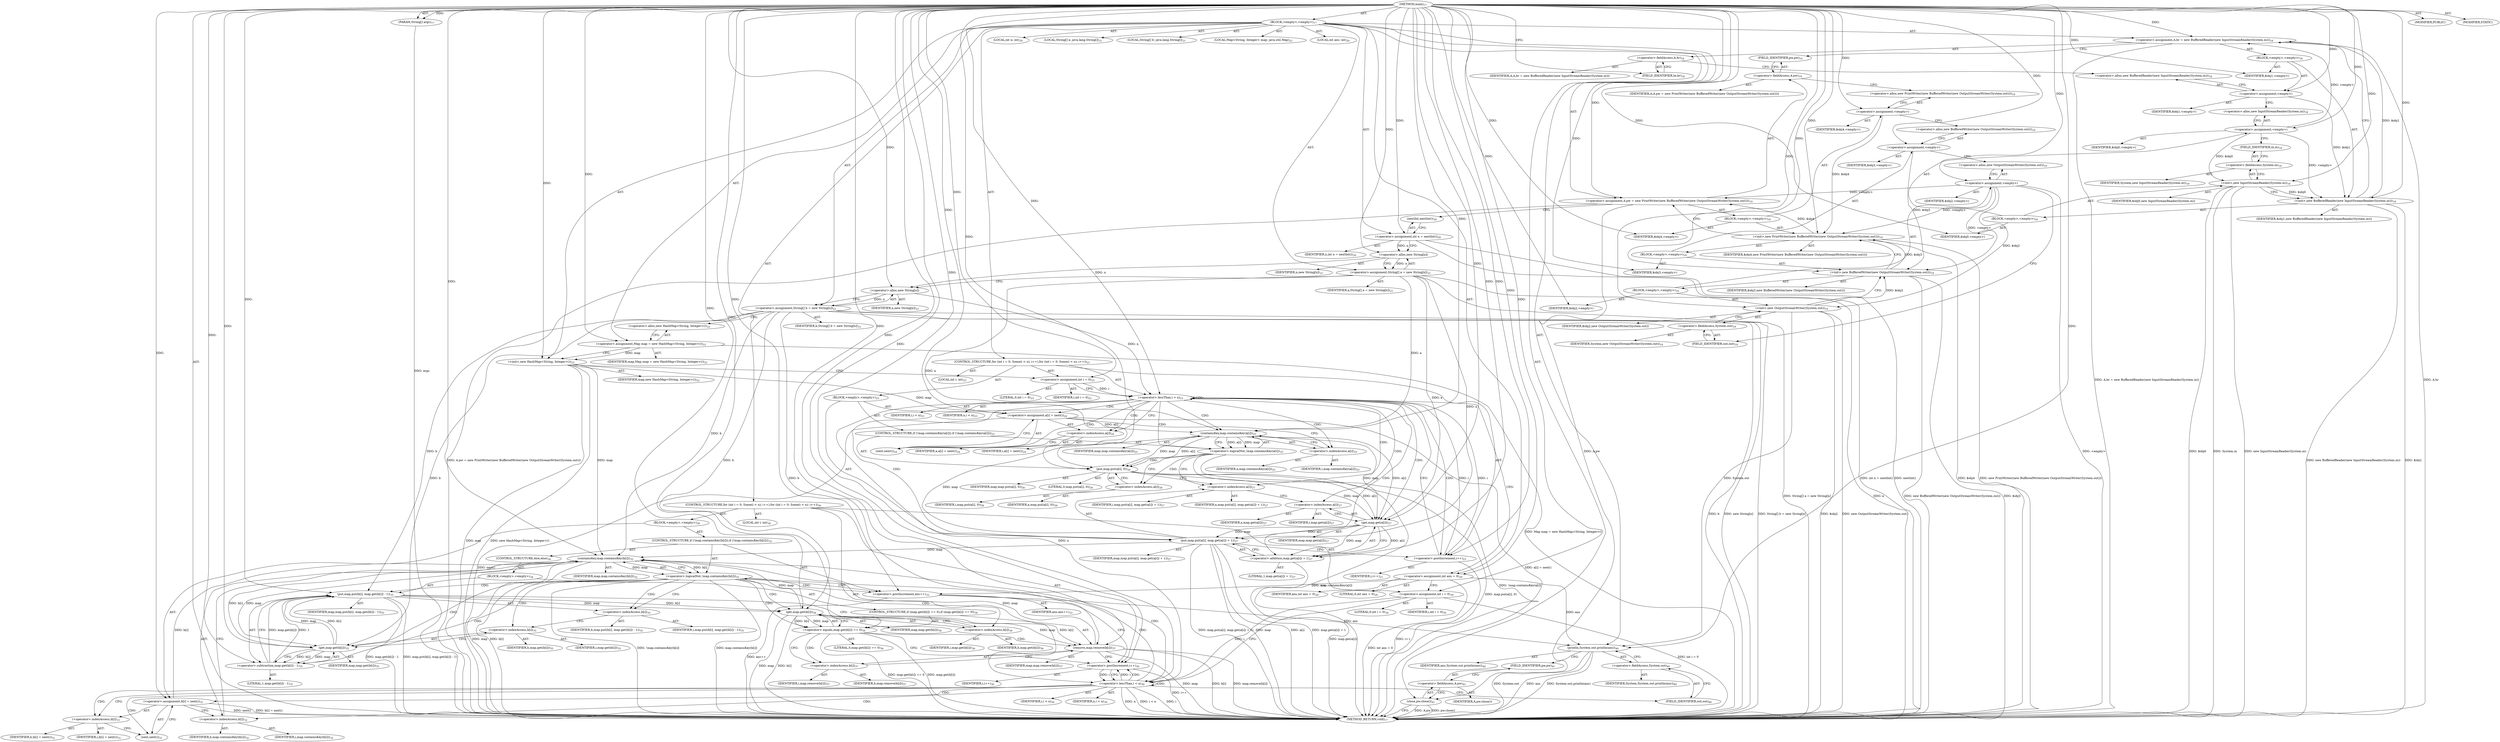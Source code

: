 digraph "main" {  
"25" [label = <(METHOD,main)<SUB>17</SUB>> ]
"26" [label = <(PARAM,String[] args)<SUB>17</SUB>> ]
"27" [label = <(BLOCK,&lt;empty&gt;,&lt;empty&gt;)<SUB>17</SUB>> ]
"28" [label = <(&lt;operator&gt;.assignment,A.br = new BufferedReader(new InputStreamReader(System.in)))<SUB>18</SUB>> ]
"29" [label = <(&lt;operator&gt;.fieldAccess,A.br)<SUB>18</SUB>> ]
"30" [label = <(IDENTIFIER,A,A.br = new BufferedReader(new InputStreamReader(System.in)))> ]
"31" [label = <(FIELD_IDENTIFIER,br,br)<SUB>18</SUB>> ]
"32" [label = <(BLOCK,&lt;empty&gt;,&lt;empty&gt;)<SUB>18</SUB>> ]
"33" [label = <(&lt;operator&gt;.assignment,&lt;empty&gt;)> ]
"34" [label = <(IDENTIFIER,$obj1,&lt;empty&gt;)> ]
"35" [label = <(&lt;operator&gt;.alloc,new BufferedReader(new InputStreamReader(System.in)))<SUB>18</SUB>> ]
"36" [label = <(&lt;init&gt;,new BufferedReader(new InputStreamReader(System.in)))<SUB>18</SUB>> ]
"37" [label = <(IDENTIFIER,$obj1,new BufferedReader(new InputStreamReader(System.in)))> ]
"38" [label = <(BLOCK,&lt;empty&gt;,&lt;empty&gt;)<SUB>18</SUB>> ]
"39" [label = <(&lt;operator&gt;.assignment,&lt;empty&gt;)> ]
"40" [label = <(IDENTIFIER,$obj0,&lt;empty&gt;)> ]
"41" [label = <(&lt;operator&gt;.alloc,new InputStreamReader(System.in))<SUB>18</SUB>> ]
"42" [label = <(&lt;init&gt;,new InputStreamReader(System.in))<SUB>18</SUB>> ]
"43" [label = <(IDENTIFIER,$obj0,new InputStreamReader(System.in))> ]
"44" [label = <(&lt;operator&gt;.fieldAccess,System.in)<SUB>18</SUB>> ]
"45" [label = <(IDENTIFIER,System,new InputStreamReader(System.in))<SUB>18</SUB>> ]
"46" [label = <(FIELD_IDENTIFIER,in,in)<SUB>18</SUB>> ]
"47" [label = <(IDENTIFIER,$obj0,&lt;empty&gt;)> ]
"48" [label = <(IDENTIFIER,$obj1,&lt;empty&gt;)> ]
"49" [label = <(&lt;operator&gt;.assignment,A.pw = new PrintWriter(new BufferedWriter(new OutputStreamWriter(System.out))))<SUB>19</SUB>> ]
"50" [label = <(&lt;operator&gt;.fieldAccess,A.pw)<SUB>19</SUB>> ]
"51" [label = <(IDENTIFIER,A,A.pw = new PrintWriter(new BufferedWriter(new OutputStreamWriter(System.out))))> ]
"52" [label = <(FIELD_IDENTIFIER,pw,pw)<SUB>19</SUB>> ]
"53" [label = <(BLOCK,&lt;empty&gt;,&lt;empty&gt;)<SUB>19</SUB>> ]
"54" [label = <(&lt;operator&gt;.assignment,&lt;empty&gt;)> ]
"55" [label = <(IDENTIFIER,$obj4,&lt;empty&gt;)> ]
"56" [label = <(&lt;operator&gt;.alloc,new PrintWriter(new BufferedWriter(new OutputStreamWriter(System.out))))<SUB>19</SUB>> ]
"57" [label = <(&lt;init&gt;,new PrintWriter(new BufferedWriter(new OutputStreamWriter(System.out))))<SUB>19</SUB>> ]
"58" [label = <(IDENTIFIER,$obj4,new PrintWriter(new BufferedWriter(new OutputStreamWriter(System.out))))> ]
"59" [label = <(BLOCK,&lt;empty&gt;,&lt;empty&gt;)<SUB>19</SUB>> ]
"60" [label = <(&lt;operator&gt;.assignment,&lt;empty&gt;)> ]
"61" [label = <(IDENTIFIER,$obj3,&lt;empty&gt;)> ]
"62" [label = <(&lt;operator&gt;.alloc,new BufferedWriter(new OutputStreamWriter(System.out)))<SUB>19</SUB>> ]
"63" [label = <(&lt;init&gt;,new BufferedWriter(new OutputStreamWriter(System.out)))<SUB>19</SUB>> ]
"64" [label = <(IDENTIFIER,$obj3,new BufferedWriter(new OutputStreamWriter(System.out)))> ]
"65" [label = <(BLOCK,&lt;empty&gt;,&lt;empty&gt;)<SUB>19</SUB>> ]
"66" [label = <(&lt;operator&gt;.assignment,&lt;empty&gt;)> ]
"67" [label = <(IDENTIFIER,$obj2,&lt;empty&gt;)> ]
"68" [label = <(&lt;operator&gt;.alloc,new OutputStreamWriter(System.out))<SUB>19</SUB>> ]
"69" [label = <(&lt;init&gt;,new OutputStreamWriter(System.out))<SUB>19</SUB>> ]
"70" [label = <(IDENTIFIER,$obj2,new OutputStreamWriter(System.out))> ]
"71" [label = <(&lt;operator&gt;.fieldAccess,System.out)<SUB>19</SUB>> ]
"72" [label = <(IDENTIFIER,System,new OutputStreamWriter(System.out))<SUB>19</SUB>> ]
"73" [label = <(FIELD_IDENTIFIER,out,out)<SUB>19</SUB>> ]
"74" [label = <(IDENTIFIER,$obj2,&lt;empty&gt;)> ]
"75" [label = <(IDENTIFIER,$obj3,&lt;empty&gt;)> ]
"76" [label = <(IDENTIFIER,$obj4,&lt;empty&gt;)> ]
"77" [label = <(LOCAL,int n: int)<SUB>20</SUB>> ]
"78" [label = <(&lt;operator&gt;.assignment,int n = nextInt())<SUB>20</SUB>> ]
"79" [label = <(IDENTIFIER,n,int n = nextInt())<SUB>20</SUB>> ]
"80" [label = <(nextInt,nextInt())<SUB>20</SUB>> ]
"81" [label = <(LOCAL,String[] a: java.lang.String[])<SUB>21</SUB>> ]
"82" [label = <(LOCAL,String[] b: java.lang.String[])<SUB>21</SUB>> ]
"83" [label = <(&lt;operator&gt;.assignment,String[] a = new String[n])<SUB>21</SUB>> ]
"84" [label = <(IDENTIFIER,a,String[] a = new String[n])<SUB>21</SUB>> ]
"85" [label = <(&lt;operator&gt;.alloc,new String[n])> ]
"86" [label = <(IDENTIFIER,n,new String[n])<SUB>21</SUB>> ]
"87" [label = <(&lt;operator&gt;.assignment,String[] b = new String[n])<SUB>21</SUB>> ]
"88" [label = <(IDENTIFIER,b,String[] b = new String[n])<SUB>21</SUB>> ]
"89" [label = <(&lt;operator&gt;.alloc,new String[n])> ]
"90" [label = <(IDENTIFIER,n,new String[n])<SUB>21</SUB>> ]
"4" [label = <(LOCAL,Map&lt;String, Integer&gt; map: java.util.Map)<SUB>22</SUB>> ]
"91" [label = <(&lt;operator&gt;.assignment,Map map = new HashMap&lt;String, Integer&gt;())<SUB>22</SUB>> ]
"92" [label = <(IDENTIFIER,map,Map map = new HashMap&lt;String, Integer&gt;())<SUB>22</SUB>> ]
"93" [label = <(&lt;operator&gt;.alloc,new HashMap&lt;String, Integer&gt;())<SUB>22</SUB>> ]
"94" [label = <(&lt;init&gt;,new HashMap&lt;String, Integer&gt;())<SUB>22</SUB>> ]
"3" [label = <(IDENTIFIER,map,new HashMap&lt;String, Integer&gt;())<SUB>22</SUB>> ]
"95" [label = <(CONTROL_STRUCTURE,for (int i = 0; Some(i &lt; n); i++),for (int i = 0; Some(i &lt; n); i++))<SUB>23</SUB>> ]
"96" [label = <(LOCAL,int i: int)<SUB>23</SUB>> ]
"97" [label = <(&lt;operator&gt;.assignment,int i = 0)<SUB>23</SUB>> ]
"98" [label = <(IDENTIFIER,i,int i = 0)<SUB>23</SUB>> ]
"99" [label = <(LITERAL,0,int i = 0)<SUB>23</SUB>> ]
"100" [label = <(&lt;operator&gt;.lessThan,i &lt; n)<SUB>23</SUB>> ]
"101" [label = <(IDENTIFIER,i,i &lt; n)<SUB>23</SUB>> ]
"102" [label = <(IDENTIFIER,n,i &lt; n)<SUB>23</SUB>> ]
"103" [label = <(&lt;operator&gt;.postIncrement,i++)<SUB>23</SUB>> ]
"104" [label = <(IDENTIFIER,i,i++)<SUB>23</SUB>> ]
"105" [label = <(BLOCK,&lt;empty&gt;,&lt;empty&gt;)<SUB>23</SUB>> ]
"106" [label = <(&lt;operator&gt;.assignment,a[i] = next())<SUB>24</SUB>> ]
"107" [label = <(&lt;operator&gt;.indexAccess,a[i])<SUB>24</SUB>> ]
"108" [label = <(IDENTIFIER,a,a[i] = next())<SUB>24</SUB>> ]
"109" [label = <(IDENTIFIER,i,a[i] = next())<SUB>24</SUB>> ]
"110" [label = <(next,next())<SUB>24</SUB>> ]
"111" [label = <(CONTROL_STRUCTURE,if (!map.containsKey(a[i])),if (!map.containsKey(a[i])))<SUB>25</SUB>> ]
"112" [label = <(&lt;operator&gt;.logicalNot,!map.containsKey(a[i]))<SUB>25</SUB>> ]
"113" [label = <(containsKey,map.containsKey(a[i]))<SUB>25</SUB>> ]
"114" [label = <(IDENTIFIER,map,map.containsKey(a[i]))<SUB>25</SUB>> ]
"115" [label = <(&lt;operator&gt;.indexAccess,a[i])<SUB>25</SUB>> ]
"116" [label = <(IDENTIFIER,a,map.containsKey(a[i]))<SUB>25</SUB>> ]
"117" [label = <(IDENTIFIER,i,map.containsKey(a[i]))<SUB>25</SUB>> ]
"118" [label = <(put,map.put(a[i], 0))<SUB>26</SUB>> ]
"119" [label = <(IDENTIFIER,map,map.put(a[i], 0))<SUB>26</SUB>> ]
"120" [label = <(&lt;operator&gt;.indexAccess,a[i])<SUB>26</SUB>> ]
"121" [label = <(IDENTIFIER,a,map.put(a[i], 0))<SUB>26</SUB>> ]
"122" [label = <(IDENTIFIER,i,map.put(a[i], 0))<SUB>26</SUB>> ]
"123" [label = <(LITERAL,0,map.put(a[i], 0))<SUB>26</SUB>> ]
"124" [label = <(put,map.put(a[i], map.get(a[i]) + 1))<SUB>27</SUB>> ]
"125" [label = <(IDENTIFIER,map,map.put(a[i], map.get(a[i]) + 1))<SUB>27</SUB>> ]
"126" [label = <(&lt;operator&gt;.indexAccess,a[i])<SUB>27</SUB>> ]
"127" [label = <(IDENTIFIER,a,map.put(a[i], map.get(a[i]) + 1))<SUB>27</SUB>> ]
"128" [label = <(IDENTIFIER,i,map.put(a[i], map.get(a[i]) + 1))<SUB>27</SUB>> ]
"129" [label = <(&lt;operator&gt;.addition,map.get(a[i]) + 1)<SUB>27</SUB>> ]
"130" [label = <(get,map.get(a[i]))<SUB>27</SUB>> ]
"131" [label = <(IDENTIFIER,map,map.get(a[i]))<SUB>27</SUB>> ]
"132" [label = <(&lt;operator&gt;.indexAccess,a[i])<SUB>27</SUB>> ]
"133" [label = <(IDENTIFIER,a,map.get(a[i]))<SUB>27</SUB>> ]
"134" [label = <(IDENTIFIER,i,map.get(a[i]))<SUB>27</SUB>> ]
"135" [label = <(LITERAL,1,map.get(a[i]) + 1)<SUB>27</SUB>> ]
"136" [label = <(LOCAL,int ans: int)<SUB>29</SUB>> ]
"137" [label = <(&lt;operator&gt;.assignment,int ans = 0)<SUB>29</SUB>> ]
"138" [label = <(IDENTIFIER,ans,int ans = 0)<SUB>29</SUB>> ]
"139" [label = <(LITERAL,0,int ans = 0)<SUB>29</SUB>> ]
"140" [label = <(CONTROL_STRUCTURE,for (int i = 0; Some(i &lt; n); i++),for (int i = 0; Some(i &lt; n); i++))<SUB>30</SUB>> ]
"141" [label = <(LOCAL,int i: int)<SUB>30</SUB>> ]
"142" [label = <(&lt;operator&gt;.assignment,int i = 0)<SUB>30</SUB>> ]
"143" [label = <(IDENTIFIER,i,int i = 0)<SUB>30</SUB>> ]
"144" [label = <(LITERAL,0,int i = 0)<SUB>30</SUB>> ]
"145" [label = <(&lt;operator&gt;.lessThan,i &lt; n)<SUB>30</SUB>> ]
"146" [label = <(IDENTIFIER,i,i &lt; n)<SUB>30</SUB>> ]
"147" [label = <(IDENTIFIER,n,i &lt; n)<SUB>30</SUB>> ]
"148" [label = <(&lt;operator&gt;.postIncrement,i++)<SUB>30</SUB>> ]
"149" [label = <(IDENTIFIER,i,i++)<SUB>30</SUB>> ]
"150" [label = <(BLOCK,&lt;empty&gt;,&lt;empty&gt;)<SUB>30</SUB>> ]
"151" [label = <(&lt;operator&gt;.assignment,b[i] = next())<SUB>31</SUB>> ]
"152" [label = <(&lt;operator&gt;.indexAccess,b[i])<SUB>31</SUB>> ]
"153" [label = <(IDENTIFIER,b,b[i] = next())<SUB>31</SUB>> ]
"154" [label = <(IDENTIFIER,i,b[i] = next())<SUB>31</SUB>> ]
"155" [label = <(next,next())<SUB>31</SUB>> ]
"156" [label = <(CONTROL_STRUCTURE,if (!map.containsKey(b[i])),if (!map.containsKey(b[i])))<SUB>32</SUB>> ]
"157" [label = <(&lt;operator&gt;.logicalNot,!map.containsKey(b[i]))<SUB>32</SUB>> ]
"158" [label = <(containsKey,map.containsKey(b[i]))<SUB>32</SUB>> ]
"159" [label = <(IDENTIFIER,map,map.containsKey(b[i]))<SUB>32</SUB>> ]
"160" [label = <(&lt;operator&gt;.indexAccess,b[i])<SUB>32</SUB>> ]
"161" [label = <(IDENTIFIER,b,map.containsKey(b[i]))<SUB>32</SUB>> ]
"162" [label = <(IDENTIFIER,i,map.containsKey(b[i]))<SUB>32</SUB>> ]
"163" [label = <(&lt;operator&gt;.postIncrement,ans++)<SUB>33</SUB>> ]
"164" [label = <(IDENTIFIER,ans,ans++)<SUB>33</SUB>> ]
"165" [label = <(CONTROL_STRUCTURE,else,else)<SUB>34</SUB>> ]
"166" [label = <(BLOCK,&lt;empty&gt;,&lt;empty&gt;)<SUB>34</SUB>> ]
"167" [label = <(put,map.put(b[i], map.get(b[i]) - 1))<SUB>35</SUB>> ]
"168" [label = <(IDENTIFIER,map,map.put(b[i], map.get(b[i]) - 1))<SUB>35</SUB>> ]
"169" [label = <(&lt;operator&gt;.indexAccess,b[i])<SUB>35</SUB>> ]
"170" [label = <(IDENTIFIER,b,map.put(b[i], map.get(b[i]) - 1))<SUB>35</SUB>> ]
"171" [label = <(IDENTIFIER,i,map.put(b[i], map.get(b[i]) - 1))<SUB>35</SUB>> ]
"172" [label = <(&lt;operator&gt;.subtraction,map.get(b[i]) - 1)<SUB>35</SUB>> ]
"173" [label = <(get,map.get(b[i]))<SUB>35</SUB>> ]
"174" [label = <(IDENTIFIER,map,map.get(b[i]))<SUB>35</SUB>> ]
"175" [label = <(&lt;operator&gt;.indexAccess,b[i])<SUB>35</SUB>> ]
"176" [label = <(IDENTIFIER,b,map.get(b[i]))<SUB>35</SUB>> ]
"177" [label = <(IDENTIFIER,i,map.get(b[i]))<SUB>35</SUB>> ]
"178" [label = <(LITERAL,1,map.get(b[i]) - 1)<SUB>35</SUB>> ]
"179" [label = <(CONTROL_STRUCTURE,if (map.get(b[i]) == 0),if (map.get(b[i]) == 0))<SUB>36</SUB>> ]
"180" [label = <(&lt;operator&gt;.equals,map.get(b[i]) == 0)<SUB>36</SUB>> ]
"181" [label = <(get,map.get(b[i]))<SUB>36</SUB>> ]
"182" [label = <(IDENTIFIER,map,map.get(b[i]))<SUB>36</SUB>> ]
"183" [label = <(&lt;operator&gt;.indexAccess,b[i])<SUB>36</SUB>> ]
"184" [label = <(IDENTIFIER,b,map.get(b[i]))<SUB>36</SUB>> ]
"185" [label = <(IDENTIFIER,i,map.get(b[i]))<SUB>36</SUB>> ]
"186" [label = <(LITERAL,0,map.get(b[i]) == 0)<SUB>36</SUB>> ]
"187" [label = <(remove,map.remove(b[i]))<SUB>37</SUB>> ]
"188" [label = <(IDENTIFIER,map,map.remove(b[i]))<SUB>37</SUB>> ]
"189" [label = <(&lt;operator&gt;.indexAccess,b[i])<SUB>37</SUB>> ]
"190" [label = <(IDENTIFIER,b,map.remove(b[i]))<SUB>37</SUB>> ]
"191" [label = <(IDENTIFIER,i,map.remove(b[i]))<SUB>37</SUB>> ]
"192" [label = <(println,System.out.println(ans))<SUB>40</SUB>> ]
"193" [label = <(&lt;operator&gt;.fieldAccess,System.out)<SUB>40</SUB>> ]
"194" [label = <(IDENTIFIER,System,System.out.println(ans))<SUB>40</SUB>> ]
"195" [label = <(FIELD_IDENTIFIER,out,out)<SUB>40</SUB>> ]
"196" [label = <(IDENTIFIER,ans,System.out.println(ans))<SUB>40</SUB>> ]
"197" [label = <(close,pw.close())<SUB>41</SUB>> ]
"198" [label = <(&lt;operator&gt;.fieldAccess,A.pw)<SUB>41</SUB>> ]
"199" [label = <(IDENTIFIER,A,pw.close())> ]
"200" [label = <(FIELD_IDENTIFIER,pw,pw)<SUB>41</SUB>> ]
"201" [label = <(MODIFIER,PUBLIC)> ]
"202" [label = <(MODIFIER,STATIC)> ]
"203" [label = <(METHOD_RETURN,void)<SUB>17</SUB>> ]
  "25" -> "26"  [ label = "AST: "] 
  "25" -> "27"  [ label = "AST: "] 
  "25" -> "201"  [ label = "AST: "] 
  "25" -> "202"  [ label = "AST: "] 
  "25" -> "203"  [ label = "AST: "] 
  "27" -> "28"  [ label = "AST: "] 
  "27" -> "49"  [ label = "AST: "] 
  "27" -> "77"  [ label = "AST: "] 
  "27" -> "78"  [ label = "AST: "] 
  "27" -> "81"  [ label = "AST: "] 
  "27" -> "82"  [ label = "AST: "] 
  "27" -> "83"  [ label = "AST: "] 
  "27" -> "87"  [ label = "AST: "] 
  "27" -> "4"  [ label = "AST: "] 
  "27" -> "91"  [ label = "AST: "] 
  "27" -> "94"  [ label = "AST: "] 
  "27" -> "95"  [ label = "AST: "] 
  "27" -> "136"  [ label = "AST: "] 
  "27" -> "137"  [ label = "AST: "] 
  "27" -> "140"  [ label = "AST: "] 
  "27" -> "192"  [ label = "AST: "] 
  "27" -> "197"  [ label = "AST: "] 
  "28" -> "29"  [ label = "AST: "] 
  "28" -> "32"  [ label = "AST: "] 
  "29" -> "30"  [ label = "AST: "] 
  "29" -> "31"  [ label = "AST: "] 
  "32" -> "33"  [ label = "AST: "] 
  "32" -> "36"  [ label = "AST: "] 
  "32" -> "48"  [ label = "AST: "] 
  "33" -> "34"  [ label = "AST: "] 
  "33" -> "35"  [ label = "AST: "] 
  "36" -> "37"  [ label = "AST: "] 
  "36" -> "38"  [ label = "AST: "] 
  "38" -> "39"  [ label = "AST: "] 
  "38" -> "42"  [ label = "AST: "] 
  "38" -> "47"  [ label = "AST: "] 
  "39" -> "40"  [ label = "AST: "] 
  "39" -> "41"  [ label = "AST: "] 
  "42" -> "43"  [ label = "AST: "] 
  "42" -> "44"  [ label = "AST: "] 
  "44" -> "45"  [ label = "AST: "] 
  "44" -> "46"  [ label = "AST: "] 
  "49" -> "50"  [ label = "AST: "] 
  "49" -> "53"  [ label = "AST: "] 
  "50" -> "51"  [ label = "AST: "] 
  "50" -> "52"  [ label = "AST: "] 
  "53" -> "54"  [ label = "AST: "] 
  "53" -> "57"  [ label = "AST: "] 
  "53" -> "76"  [ label = "AST: "] 
  "54" -> "55"  [ label = "AST: "] 
  "54" -> "56"  [ label = "AST: "] 
  "57" -> "58"  [ label = "AST: "] 
  "57" -> "59"  [ label = "AST: "] 
  "59" -> "60"  [ label = "AST: "] 
  "59" -> "63"  [ label = "AST: "] 
  "59" -> "75"  [ label = "AST: "] 
  "60" -> "61"  [ label = "AST: "] 
  "60" -> "62"  [ label = "AST: "] 
  "63" -> "64"  [ label = "AST: "] 
  "63" -> "65"  [ label = "AST: "] 
  "65" -> "66"  [ label = "AST: "] 
  "65" -> "69"  [ label = "AST: "] 
  "65" -> "74"  [ label = "AST: "] 
  "66" -> "67"  [ label = "AST: "] 
  "66" -> "68"  [ label = "AST: "] 
  "69" -> "70"  [ label = "AST: "] 
  "69" -> "71"  [ label = "AST: "] 
  "71" -> "72"  [ label = "AST: "] 
  "71" -> "73"  [ label = "AST: "] 
  "78" -> "79"  [ label = "AST: "] 
  "78" -> "80"  [ label = "AST: "] 
  "83" -> "84"  [ label = "AST: "] 
  "83" -> "85"  [ label = "AST: "] 
  "85" -> "86"  [ label = "AST: "] 
  "87" -> "88"  [ label = "AST: "] 
  "87" -> "89"  [ label = "AST: "] 
  "89" -> "90"  [ label = "AST: "] 
  "91" -> "92"  [ label = "AST: "] 
  "91" -> "93"  [ label = "AST: "] 
  "94" -> "3"  [ label = "AST: "] 
  "95" -> "96"  [ label = "AST: "] 
  "95" -> "97"  [ label = "AST: "] 
  "95" -> "100"  [ label = "AST: "] 
  "95" -> "103"  [ label = "AST: "] 
  "95" -> "105"  [ label = "AST: "] 
  "97" -> "98"  [ label = "AST: "] 
  "97" -> "99"  [ label = "AST: "] 
  "100" -> "101"  [ label = "AST: "] 
  "100" -> "102"  [ label = "AST: "] 
  "103" -> "104"  [ label = "AST: "] 
  "105" -> "106"  [ label = "AST: "] 
  "105" -> "111"  [ label = "AST: "] 
  "105" -> "124"  [ label = "AST: "] 
  "106" -> "107"  [ label = "AST: "] 
  "106" -> "110"  [ label = "AST: "] 
  "107" -> "108"  [ label = "AST: "] 
  "107" -> "109"  [ label = "AST: "] 
  "111" -> "112"  [ label = "AST: "] 
  "111" -> "118"  [ label = "AST: "] 
  "112" -> "113"  [ label = "AST: "] 
  "113" -> "114"  [ label = "AST: "] 
  "113" -> "115"  [ label = "AST: "] 
  "115" -> "116"  [ label = "AST: "] 
  "115" -> "117"  [ label = "AST: "] 
  "118" -> "119"  [ label = "AST: "] 
  "118" -> "120"  [ label = "AST: "] 
  "118" -> "123"  [ label = "AST: "] 
  "120" -> "121"  [ label = "AST: "] 
  "120" -> "122"  [ label = "AST: "] 
  "124" -> "125"  [ label = "AST: "] 
  "124" -> "126"  [ label = "AST: "] 
  "124" -> "129"  [ label = "AST: "] 
  "126" -> "127"  [ label = "AST: "] 
  "126" -> "128"  [ label = "AST: "] 
  "129" -> "130"  [ label = "AST: "] 
  "129" -> "135"  [ label = "AST: "] 
  "130" -> "131"  [ label = "AST: "] 
  "130" -> "132"  [ label = "AST: "] 
  "132" -> "133"  [ label = "AST: "] 
  "132" -> "134"  [ label = "AST: "] 
  "137" -> "138"  [ label = "AST: "] 
  "137" -> "139"  [ label = "AST: "] 
  "140" -> "141"  [ label = "AST: "] 
  "140" -> "142"  [ label = "AST: "] 
  "140" -> "145"  [ label = "AST: "] 
  "140" -> "148"  [ label = "AST: "] 
  "140" -> "150"  [ label = "AST: "] 
  "142" -> "143"  [ label = "AST: "] 
  "142" -> "144"  [ label = "AST: "] 
  "145" -> "146"  [ label = "AST: "] 
  "145" -> "147"  [ label = "AST: "] 
  "148" -> "149"  [ label = "AST: "] 
  "150" -> "151"  [ label = "AST: "] 
  "150" -> "156"  [ label = "AST: "] 
  "151" -> "152"  [ label = "AST: "] 
  "151" -> "155"  [ label = "AST: "] 
  "152" -> "153"  [ label = "AST: "] 
  "152" -> "154"  [ label = "AST: "] 
  "156" -> "157"  [ label = "AST: "] 
  "156" -> "163"  [ label = "AST: "] 
  "156" -> "165"  [ label = "AST: "] 
  "157" -> "158"  [ label = "AST: "] 
  "158" -> "159"  [ label = "AST: "] 
  "158" -> "160"  [ label = "AST: "] 
  "160" -> "161"  [ label = "AST: "] 
  "160" -> "162"  [ label = "AST: "] 
  "163" -> "164"  [ label = "AST: "] 
  "165" -> "166"  [ label = "AST: "] 
  "166" -> "167"  [ label = "AST: "] 
  "166" -> "179"  [ label = "AST: "] 
  "167" -> "168"  [ label = "AST: "] 
  "167" -> "169"  [ label = "AST: "] 
  "167" -> "172"  [ label = "AST: "] 
  "169" -> "170"  [ label = "AST: "] 
  "169" -> "171"  [ label = "AST: "] 
  "172" -> "173"  [ label = "AST: "] 
  "172" -> "178"  [ label = "AST: "] 
  "173" -> "174"  [ label = "AST: "] 
  "173" -> "175"  [ label = "AST: "] 
  "175" -> "176"  [ label = "AST: "] 
  "175" -> "177"  [ label = "AST: "] 
  "179" -> "180"  [ label = "AST: "] 
  "179" -> "187"  [ label = "AST: "] 
  "180" -> "181"  [ label = "AST: "] 
  "180" -> "186"  [ label = "AST: "] 
  "181" -> "182"  [ label = "AST: "] 
  "181" -> "183"  [ label = "AST: "] 
  "183" -> "184"  [ label = "AST: "] 
  "183" -> "185"  [ label = "AST: "] 
  "187" -> "188"  [ label = "AST: "] 
  "187" -> "189"  [ label = "AST: "] 
  "189" -> "190"  [ label = "AST: "] 
  "189" -> "191"  [ label = "AST: "] 
  "192" -> "193"  [ label = "AST: "] 
  "192" -> "196"  [ label = "AST: "] 
  "193" -> "194"  [ label = "AST: "] 
  "193" -> "195"  [ label = "AST: "] 
  "197" -> "198"  [ label = "AST: "] 
  "198" -> "199"  [ label = "AST: "] 
  "198" -> "200"  [ label = "AST: "] 
  "28" -> "52"  [ label = "CFG: "] 
  "49" -> "80"  [ label = "CFG: "] 
  "78" -> "85"  [ label = "CFG: "] 
  "83" -> "89"  [ label = "CFG: "] 
  "87" -> "93"  [ label = "CFG: "] 
  "91" -> "94"  [ label = "CFG: "] 
  "94" -> "97"  [ label = "CFG: "] 
  "137" -> "142"  [ label = "CFG: "] 
  "192" -> "200"  [ label = "CFG: "] 
  "197" -> "203"  [ label = "CFG: "] 
  "29" -> "35"  [ label = "CFG: "] 
  "50" -> "56"  [ label = "CFG: "] 
  "80" -> "78"  [ label = "CFG: "] 
  "85" -> "83"  [ label = "CFG: "] 
  "89" -> "87"  [ label = "CFG: "] 
  "93" -> "91"  [ label = "CFG: "] 
  "97" -> "100"  [ label = "CFG: "] 
  "100" -> "107"  [ label = "CFG: "] 
  "100" -> "137"  [ label = "CFG: "] 
  "103" -> "100"  [ label = "CFG: "] 
  "142" -> "145"  [ label = "CFG: "] 
  "145" -> "152"  [ label = "CFG: "] 
  "145" -> "195"  [ label = "CFG: "] 
  "148" -> "145"  [ label = "CFG: "] 
  "193" -> "192"  [ label = "CFG: "] 
  "198" -> "197"  [ label = "CFG: "] 
  "31" -> "29"  [ label = "CFG: "] 
  "33" -> "41"  [ label = "CFG: "] 
  "36" -> "28"  [ label = "CFG: "] 
  "52" -> "50"  [ label = "CFG: "] 
  "54" -> "62"  [ label = "CFG: "] 
  "57" -> "49"  [ label = "CFG: "] 
  "106" -> "115"  [ label = "CFG: "] 
  "124" -> "103"  [ label = "CFG: "] 
  "151" -> "160"  [ label = "CFG: "] 
  "195" -> "193"  [ label = "CFG: "] 
  "200" -> "198"  [ label = "CFG: "] 
  "35" -> "33"  [ label = "CFG: "] 
  "56" -> "54"  [ label = "CFG: "] 
  "107" -> "110"  [ label = "CFG: "] 
  "110" -> "106"  [ label = "CFG: "] 
  "112" -> "120"  [ label = "CFG: "] 
  "112" -> "126"  [ label = "CFG: "] 
  "118" -> "126"  [ label = "CFG: "] 
  "126" -> "132"  [ label = "CFG: "] 
  "129" -> "124"  [ label = "CFG: "] 
  "152" -> "155"  [ label = "CFG: "] 
  "155" -> "151"  [ label = "CFG: "] 
  "157" -> "163"  [ label = "CFG: "] 
  "157" -> "169"  [ label = "CFG: "] 
  "163" -> "148"  [ label = "CFG: "] 
  "39" -> "46"  [ label = "CFG: "] 
  "42" -> "36"  [ label = "CFG: "] 
  "60" -> "68"  [ label = "CFG: "] 
  "63" -> "57"  [ label = "CFG: "] 
  "113" -> "112"  [ label = "CFG: "] 
  "120" -> "118"  [ label = "CFG: "] 
  "130" -> "129"  [ label = "CFG: "] 
  "158" -> "157"  [ label = "CFG: "] 
  "41" -> "39"  [ label = "CFG: "] 
  "44" -> "42"  [ label = "CFG: "] 
  "62" -> "60"  [ label = "CFG: "] 
  "115" -> "113"  [ label = "CFG: "] 
  "132" -> "130"  [ label = "CFG: "] 
  "160" -> "158"  [ label = "CFG: "] 
  "167" -> "183"  [ label = "CFG: "] 
  "46" -> "44"  [ label = "CFG: "] 
  "66" -> "73"  [ label = "CFG: "] 
  "69" -> "63"  [ label = "CFG: "] 
  "169" -> "175"  [ label = "CFG: "] 
  "172" -> "167"  [ label = "CFG: "] 
  "180" -> "189"  [ label = "CFG: "] 
  "180" -> "148"  [ label = "CFG: "] 
  "187" -> "148"  [ label = "CFG: "] 
  "68" -> "66"  [ label = "CFG: "] 
  "71" -> "69"  [ label = "CFG: "] 
  "173" -> "172"  [ label = "CFG: "] 
  "181" -> "180"  [ label = "CFG: "] 
  "189" -> "187"  [ label = "CFG: "] 
  "73" -> "71"  [ label = "CFG: "] 
  "175" -> "173"  [ label = "CFG: "] 
  "183" -> "181"  [ label = "CFG: "] 
  "25" -> "31"  [ label = "CFG: "] 
  "26" -> "203"  [ label = "DDG: args"] 
  "28" -> "203"  [ label = "DDG: A.br"] 
  "36" -> "203"  [ label = "DDG: $obj1"] 
  "42" -> "203"  [ label = "DDG: $obj0"] 
  "42" -> "203"  [ label = "DDG: System.in"] 
  "42" -> "203"  [ label = "DDG: new InputStreamReader(System.in)"] 
  "36" -> "203"  [ label = "DDG: new BufferedReader(new InputStreamReader(System.in))"] 
  "28" -> "203"  [ label = "DDG: A.br = new BufferedReader(new InputStreamReader(System.in))"] 
  "57" -> "203"  [ label = "DDG: $obj4"] 
  "63" -> "203"  [ label = "DDG: $obj3"] 
  "66" -> "203"  [ label = "DDG: &lt;empty&gt;"] 
  "69" -> "203"  [ label = "DDG: $obj2"] 
  "69" -> "203"  [ label = "DDG: new OutputStreamWriter(System.out)"] 
  "63" -> "203"  [ label = "DDG: new BufferedWriter(new OutputStreamWriter(System.out))"] 
  "57" -> "203"  [ label = "DDG: new PrintWriter(new BufferedWriter(new OutputStreamWriter(System.out)))"] 
  "49" -> "203"  [ label = "DDG: A.pw = new PrintWriter(new BufferedWriter(new OutputStreamWriter(System.out)))"] 
  "78" -> "203"  [ label = "DDG: nextInt()"] 
  "78" -> "203"  [ label = "DDG: int n = nextInt()"] 
  "83" -> "203"  [ label = "DDG: a"] 
  "83" -> "203"  [ label = "DDG: String[] a = new String[n]"] 
  "87" -> "203"  [ label = "DDG: b"] 
  "87" -> "203"  [ label = "DDG: new String[n]"] 
  "87" -> "203"  [ label = "DDG: String[] b = new String[n]"] 
  "91" -> "203"  [ label = "DDG: Map map = new HashMap&lt;String, Integer&gt;()"] 
  "94" -> "203"  [ label = "DDG: map"] 
  "94" -> "203"  [ label = "DDG: new HashMap&lt;String, Integer&gt;()"] 
  "137" -> "203"  [ label = "DDG: int ans = 0"] 
  "142" -> "203"  [ label = "DDG: int i = 0"] 
  "145" -> "203"  [ label = "DDG: i"] 
  "145" -> "203"  [ label = "DDG: n"] 
  "145" -> "203"  [ label = "DDG: i &lt; n"] 
  "192" -> "203"  [ label = "DDG: System.out"] 
  "192" -> "203"  [ label = "DDG: ans"] 
  "192" -> "203"  [ label = "DDG: System.out.println(ans)"] 
  "197" -> "203"  [ label = "DDG: A.pw"] 
  "197" -> "203"  [ label = "DDG: pw.close()"] 
  "151" -> "203"  [ label = "DDG: next()"] 
  "151" -> "203"  [ label = "DDG: b[i] = next()"] 
  "158" -> "203"  [ label = "DDG: map"] 
  "158" -> "203"  [ label = "DDG: b[i]"] 
  "157" -> "203"  [ label = "DDG: map.containsKey(b[i])"] 
  "157" -> "203"  [ label = "DDG: !map.containsKey(b[i])"] 
  "167" -> "203"  [ label = "DDG: map.get(b[i]) - 1"] 
  "167" -> "203"  [ label = "DDG: map.put(b[i], map.get(b[i]) - 1)"] 
  "181" -> "203"  [ label = "DDG: map"] 
  "181" -> "203"  [ label = "DDG: b[i]"] 
  "180" -> "203"  [ label = "DDG: map.get(b[i])"] 
  "180" -> "203"  [ label = "DDG: map.get(b[i]) == 0"] 
  "187" -> "203"  [ label = "DDG: map"] 
  "187" -> "203"  [ label = "DDG: b[i]"] 
  "187" -> "203"  [ label = "DDG: map.remove(b[i])"] 
  "163" -> "203"  [ label = "DDG: ans++"] 
  "148" -> "203"  [ label = "DDG: i++"] 
  "106" -> "203"  [ label = "DDG: next()"] 
  "106" -> "203"  [ label = "DDG: a[i] = next()"] 
  "112" -> "203"  [ label = "DDG: map.containsKey(a[i])"] 
  "112" -> "203"  [ label = "DDG: !map.containsKey(a[i])"] 
  "118" -> "203"  [ label = "DDG: map.put(a[i], 0)"] 
  "124" -> "203"  [ label = "DDG: map"] 
  "124" -> "203"  [ label = "DDG: a[i]"] 
  "129" -> "203"  [ label = "DDG: map.get(a[i])"] 
  "124" -> "203"  [ label = "DDG: map.get(a[i]) + 1"] 
  "124" -> "203"  [ label = "DDG: map.put(a[i], map.get(a[i]) + 1)"] 
  "103" -> "203"  [ label = "DDG: i++"] 
  "25" -> "26"  [ label = "DDG: "] 
  "39" -> "28"  [ label = "DDG: &lt;empty&gt;"] 
  "36" -> "28"  [ label = "DDG: $obj1"] 
  "25" -> "28"  [ label = "DDG: "] 
  "66" -> "49"  [ label = "DDG: &lt;empty&gt;"] 
  "57" -> "49"  [ label = "DDG: $obj4"] 
  "25" -> "49"  [ label = "DDG: "] 
  "25" -> "78"  [ label = "DDG: "] 
  "85" -> "83"  [ label = "DDG: n"] 
  "89" -> "87"  [ label = "DDG: n"] 
  "25" -> "91"  [ label = "DDG: "] 
  "25" -> "137"  [ label = "DDG: "] 
  "91" -> "94"  [ label = "DDG: map"] 
  "25" -> "94"  [ label = "DDG: "] 
  "25" -> "97"  [ label = "DDG: "] 
  "25" -> "142"  [ label = "DDG: "] 
  "69" -> "192"  [ label = "DDG: System.out"] 
  "137" -> "192"  [ label = "DDG: ans"] 
  "163" -> "192"  [ label = "DDG: ans"] 
  "25" -> "192"  [ label = "DDG: "] 
  "49" -> "197"  [ label = "DDG: A.pw"] 
  "25" -> "33"  [ label = "DDG: "] 
  "25" -> "48"  [ label = "DDG: "] 
  "25" -> "54"  [ label = "DDG: "] 
  "25" -> "76"  [ label = "DDG: "] 
  "78" -> "85"  [ label = "DDG: n"] 
  "25" -> "85"  [ label = "DDG: "] 
  "85" -> "89"  [ label = "DDG: n"] 
  "25" -> "89"  [ label = "DDG: "] 
  "97" -> "100"  [ label = "DDG: i"] 
  "103" -> "100"  [ label = "DDG: i"] 
  "25" -> "100"  [ label = "DDG: "] 
  "89" -> "100"  [ label = "DDG: n"] 
  "100" -> "103"  [ label = "DDG: i"] 
  "25" -> "103"  [ label = "DDG: "] 
  "25" -> "106"  [ label = "DDG: "] 
  "142" -> "145"  [ label = "DDG: i"] 
  "148" -> "145"  [ label = "DDG: i"] 
  "25" -> "145"  [ label = "DDG: "] 
  "100" -> "145"  [ label = "DDG: n"] 
  "145" -> "148"  [ label = "DDG: i"] 
  "25" -> "148"  [ label = "DDG: "] 
  "25" -> "151"  [ label = "DDG: "] 
  "33" -> "36"  [ label = "DDG: $obj1"] 
  "25" -> "36"  [ label = "DDG: "] 
  "39" -> "36"  [ label = "DDG: &lt;empty&gt;"] 
  "42" -> "36"  [ label = "DDG: $obj0"] 
  "54" -> "57"  [ label = "DDG: $obj4"] 
  "25" -> "57"  [ label = "DDG: "] 
  "66" -> "57"  [ label = "DDG: &lt;empty&gt;"] 
  "63" -> "57"  [ label = "DDG: $obj3"] 
  "130" -> "124"  [ label = "DDG: map"] 
  "25" -> "124"  [ label = "DDG: "] 
  "83" -> "124"  [ label = "DDG: a"] 
  "130" -> "124"  [ label = "DDG: a[i]"] 
  "25" -> "39"  [ label = "DDG: "] 
  "25" -> "47"  [ label = "DDG: "] 
  "25" -> "60"  [ label = "DDG: "] 
  "25" -> "75"  [ label = "DDG: "] 
  "113" -> "112"  [ label = "DDG: map"] 
  "113" -> "112"  [ label = "DDG: a[i]"] 
  "113" -> "118"  [ label = "DDG: map"] 
  "25" -> "118"  [ label = "DDG: "] 
  "83" -> "118"  [ label = "DDG: a"] 
  "113" -> "118"  [ label = "DDG: a[i]"] 
  "130" -> "129"  [ label = "DDG: map"] 
  "130" -> "129"  [ label = "DDG: a[i]"] 
  "25" -> "129"  [ label = "DDG: "] 
  "158" -> "157"  [ label = "DDG: map"] 
  "158" -> "157"  [ label = "DDG: b[i]"] 
  "137" -> "163"  [ label = "DDG: ans"] 
  "25" -> "163"  [ label = "DDG: "] 
  "39" -> "42"  [ label = "DDG: $obj0"] 
  "25" -> "42"  [ label = "DDG: "] 
  "60" -> "63"  [ label = "DDG: $obj3"] 
  "25" -> "63"  [ label = "DDG: "] 
  "66" -> "63"  [ label = "DDG: &lt;empty&gt;"] 
  "69" -> "63"  [ label = "DDG: $obj2"] 
  "94" -> "113"  [ label = "DDG: map"] 
  "124" -> "113"  [ label = "DDG: map"] 
  "25" -> "113"  [ label = "DDG: "] 
  "83" -> "113"  [ label = "DDG: a"] 
  "106" -> "113"  [ label = "DDG: a[i]"] 
  "113" -> "130"  [ label = "DDG: map"] 
  "118" -> "130"  [ label = "DDG: map"] 
  "25" -> "130"  [ label = "DDG: "] 
  "83" -> "130"  [ label = "DDG: a"] 
  "113" -> "130"  [ label = "DDG: a[i]"] 
  "118" -> "130"  [ label = "DDG: a[i]"] 
  "94" -> "158"  [ label = "DDG: map"] 
  "181" -> "158"  [ label = "DDG: map"] 
  "187" -> "158"  [ label = "DDG: map"] 
  "124" -> "158"  [ label = "DDG: map"] 
  "25" -> "158"  [ label = "DDG: "] 
  "87" -> "158"  [ label = "DDG: b"] 
  "151" -> "158"  [ label = "DDG: b[i]"] 
  "25" -> "66"  [ label = "DDG: "] 
  "25" -> "74"  [ label = "DDG: "] 
  "173" -> "167"  [ label = "DDG: map"] 
  "25" -> "167"  [ label = "DDG: "] 
  "87" -> "167"  [ label = "DDG: b"] 
  "173" -> "167"  [ label = "DDG: b[i]"] 
  "172" -> "167"  [ label = "DDG: map.get(b[i])"] 
  "172" -> "167"  [ label = "DDG: 1"] 
  "66" -> "69"  [ label = "DDG: $obj2"] 
  "25" -> "69"  [ label = "DDG: "] 
  "173" -> "172"  [ label = "DDG: map"] 
  "173" -> "172"  [ label = "DDG: b[i]"] 
  "25" -> "172"  [ label = "DDG: "] 
  "181" -> "180"  [ label = "DDG: map"] 
  "181" -> "180"  [ label = "DDG: b[i]"] 
  "25" -> "180"  [ label = "DDG: "] 
  "181" -> "187"  [ label = "DDG: map"] 
  "25" -> "187"  [ label = "DDG: "] 
  "87" -> "187"  [ label = "DDG: b"] 
  "181" -> "187"  [ label = "DDG: b[i]"] 
  "158" -> "173"  [ label = "DDG: map"] 
  "25" -> "173"  [ label = "DDG: "] 
  "87" -> "173"  [ label = "DDG: b"] 
  "158" -> "173"  [ label = "DDG: b[i]"] 
  "167" -> "181"  [ label = "DDG: map"] 
  "25" -> "181"  [ label = "DDG: "] 
  "87" -> "181"  [ label = "DDG: b"] 
  "167" -> "181"  [ label = "DDG: b[i]"] 
  "100" -> "107"  [ label = "CDG: "] 
  "100" -> "115"  [ label = "CDG: "] 
  "100" -> "113"  [ label = "CDG: "] 
  "100" -> "103"  [ label = "CDG: "] 
  "100" -> "132"  [ label = "CDG: "] 
  "100" -> "106"  [ label = "CDG: "] 
  "100" -> "112"  [ label = "CDG: "] 
  "100" -> "129"  [ label = "CDG: "] 
  "100" -> "126"  [ label = "CDG: "] 
  "100" -> "130"  [ label = "CDG: "] 
  "100" -> "100"  [ label = "CDG: "] 
  "100" -> "110"  [ label = "CDG: "] 
  "100" -> "124"  [ label = "CDG: "] 
  "145" -> "160"  [ label = "CDG: "] 
  "145" -> "145"  [ label = "CDG: "] 
  "145" -> "151"  [ label = "CDG: "] 
  "145" -> "157"  [ label = "CDG: "] 
  "145" -> "148"  [ label = "CDG: "] 
  "145" -> "152"  [ label = "CDG: "] 
  "145" -> "155"  [ label = "CDG: "] 
  "145" -> "158"  [ label = "CDG: "] 
  "112" -> "120"  [ label = "CDG: "] 
  "112" -> "118"  [ label = "CDG: "] 
  "157" -> "183"  [ label = "CDG: "] 
  "157" -> "167"  [ label = "CDG: "] 
  "157" -> "169"  [ label = "CDG: "] 
  "157" -> "163"  [ label = "CDG: "] 
  "157" -> "181"  [ label = "CDG: "] 
  "157" -> "173"  [ label = "CDG: "] 
  "157" -> "175"  [ label = "CDG: "] 
  "157" -> "180"  [ label = "CDG: "] 
  "157" -> "172"  [ label = "CDG: "] 
  "180" -> "189"  [ label = "CDG: "] 
  "180" -> "187"  [ label = "CDG: "] 
}
